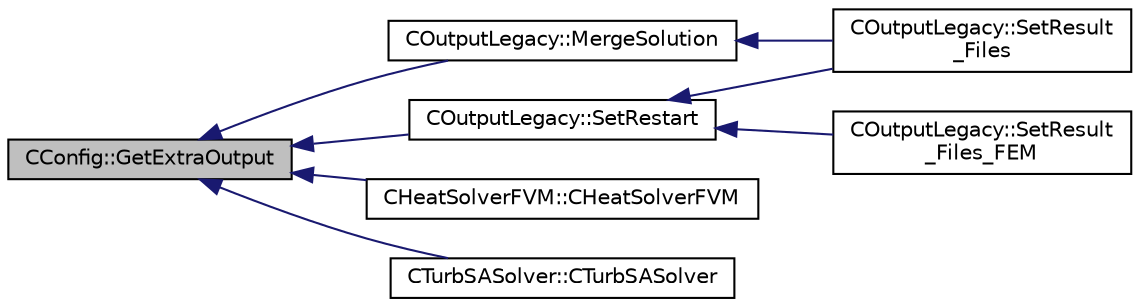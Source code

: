 digraph "CConfig::GetExtraOutput"
{
  edge [fontname="Helvetica",fontsize="10",labelfontname="Helvetica",labelfontsize="10"];
  node [fontname="Helvetica",fontsize="10",shape=record];
  rankdir="LR";
  Node2944 [label="CConfig::GetExtraOutput",height=0.2,width=0.4,color="black", fillcolor="grey75", style="filled", fontcolor="black"];
  Node2944 -> Node2945 [dir="back",color="midnightblue",fontsize="10",style="solid",fontname="Helvetica"];
  Node2945 [label="COutputLegacy::MergeSolution",height=0.2,width=0.4,color="black", fillcolor="white", style="filled",URL="$class_c_output_legacy.html#af30cc9d6a1d32da2af7043901a5914cf",tooltip="Merge the solution into a data structure used for output file writing. "];
  Node2945 -> Node2946 [dir="back",color="midnightblue",fontsize="10",style="solid",fontname="Helvetica"];
  Node2946 [label="COutputLegacy::SetResult\l_Files",height=0.2,width=0.4,color="black", fillcolor="white", style="filled",URL="$class_c_output_legacy.html#aa817439538e8cf82f82acbfa0bf7e735",tooltip="Writes and organizes the all the output files, except the history one, for serial computations..."];
  Node2944 -> Node2947 [dir="back",color="midnightblue",fontsize="10",style="solid",fontname="Helvetica"];
  Node2947 [label="COutputLegacy::SetRestart",height=0.2,width=0.4,color="black", fillcolor="white", style="filled",URL="$class_c_output_legacy.html#adadfc4d06c13f5fa3d6c9e21688329f4",tooltip="Write a native SU2 restart file. "];
  Node2947 -> Node2946 [dir="back",color="midnightblue",fontsize="10",style="solid",fontname="Helvetica"];
  Node2947 -> Node2948 [dir="back",color="midnightblue",fontsize="10",style="solid",fontname="Helvetica"];
  Node2948 [label="COutputLegacy::SetResult\l_Files_FEM",height=0.2,width=0.4,color="black", fillcolor="white", style="filled",URL="$class_c_output_legacy.html#a25b90eb5e2bd0f05f92a89f0768f2181",tooltip="Writes and organizes the all the output files, except the history one, for serial computations with t..."];
  Node2944 -> Node2949 [dir="back",color="midnightblue",fontsize="10",style="solid",fontname="Helvetica"];
  Node2949 [label="CHeatSolverFVM::CHeatSolverFVM",height=0.2,width=0.4,color="black", fillcolor="white", style="filled",URL="$class_c_heat_solver_f_v_m.html#a42af03c3f465c905fbc3ecbee398f5be",tooltip="Constructor of the class. "];
  Node2944 -> Node2950 [dir="back",color="midnightblue",fontsize="10",style="solid",fontname="Helvetica"];
  Node2950 [label="CTurbSASolver::CTurbSASolver",height=0.2,width=0.4,color="black", fillcolor="white", style="filled",URL="$class_c_turb_s_a_solver.html#a06a8b09d1563dd48f364ff6e97c25cd8"];
}
